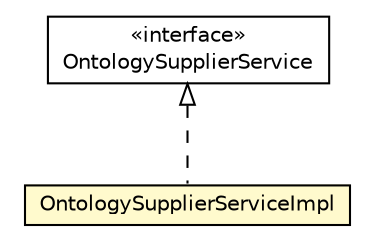 #!/usr/local/bin/dot
#
# Class diagram 
# Generated by UMLGraph version R5_6-24-gf6e263 (http://www.umlgraph.org/)
#

digraph G {
	edge [fontname="Helvetica",fontsize=10,labelfontname="Helvetica",labelfontsize=10];
	node [fontname="Helvetica",fontsize=10,shape=plaintext];
	nodesep=0.25;
	ranksep=0.5;
	// org.universAAL.tools.ucc.database.listener.services.OntologySupplierServiceImpl
	c5919096 [label=<<table title="org.universAAL.tools.ucc.database.listener.services.OntologySupplierServiceImpl" border="0" cellborder="1" cellspacing="0" cellpadding="2" port="p" bgcolor="lemonChiffon" href="./OntologySupplierServiceImpl.html">
		<tr><td><table border="0" cellspacing="0" cellpadding="1">
<tr><td align="center" balign="center"> OntologySupplierServiceImpl </td></tr>
		</table></td></tr>
		</table>>, URL="./OntologySupplierServiceImpl.html", fontname="Helvetica", fontcolor="black", fontsize=10.0];
	// org.universAAL.tools.ucc.database.listener.interfaces.OntologySupplierService
	c5919098 [label=<<table title="org.universAAL.tools.ucc.database.listener.interfaces.OntologySupplierService" border="0" cellborder="1" cellspacing="0" cellpadding="2" port="p" href="../interfaces/OntologySupplierService.html">
		<tr><td><table border="0" cellspacing="0" cellpadding="1">
<tr><td align="center" balign="center"> &#171;interface&#187; </td></tr>
<tr><td align="center" balign="center"> OntologySupplierService </td></tr>
		</table></td></tr>
		</table>>, URL="../interfaces/OntologySupplierService.html", fontname="Helvetica", fontcolor="black", fontsize=10.0];
	//org.universAAL.tools.ucc.database.listener.services.OntologySupplierServiceImpl implements org.universAAL.tools.ucc.database.listener.interfaces.OntologySupplierService
	c5919098:p -> c5919096:p [dir=back,arrowtail=empty,style=dashed];
}

